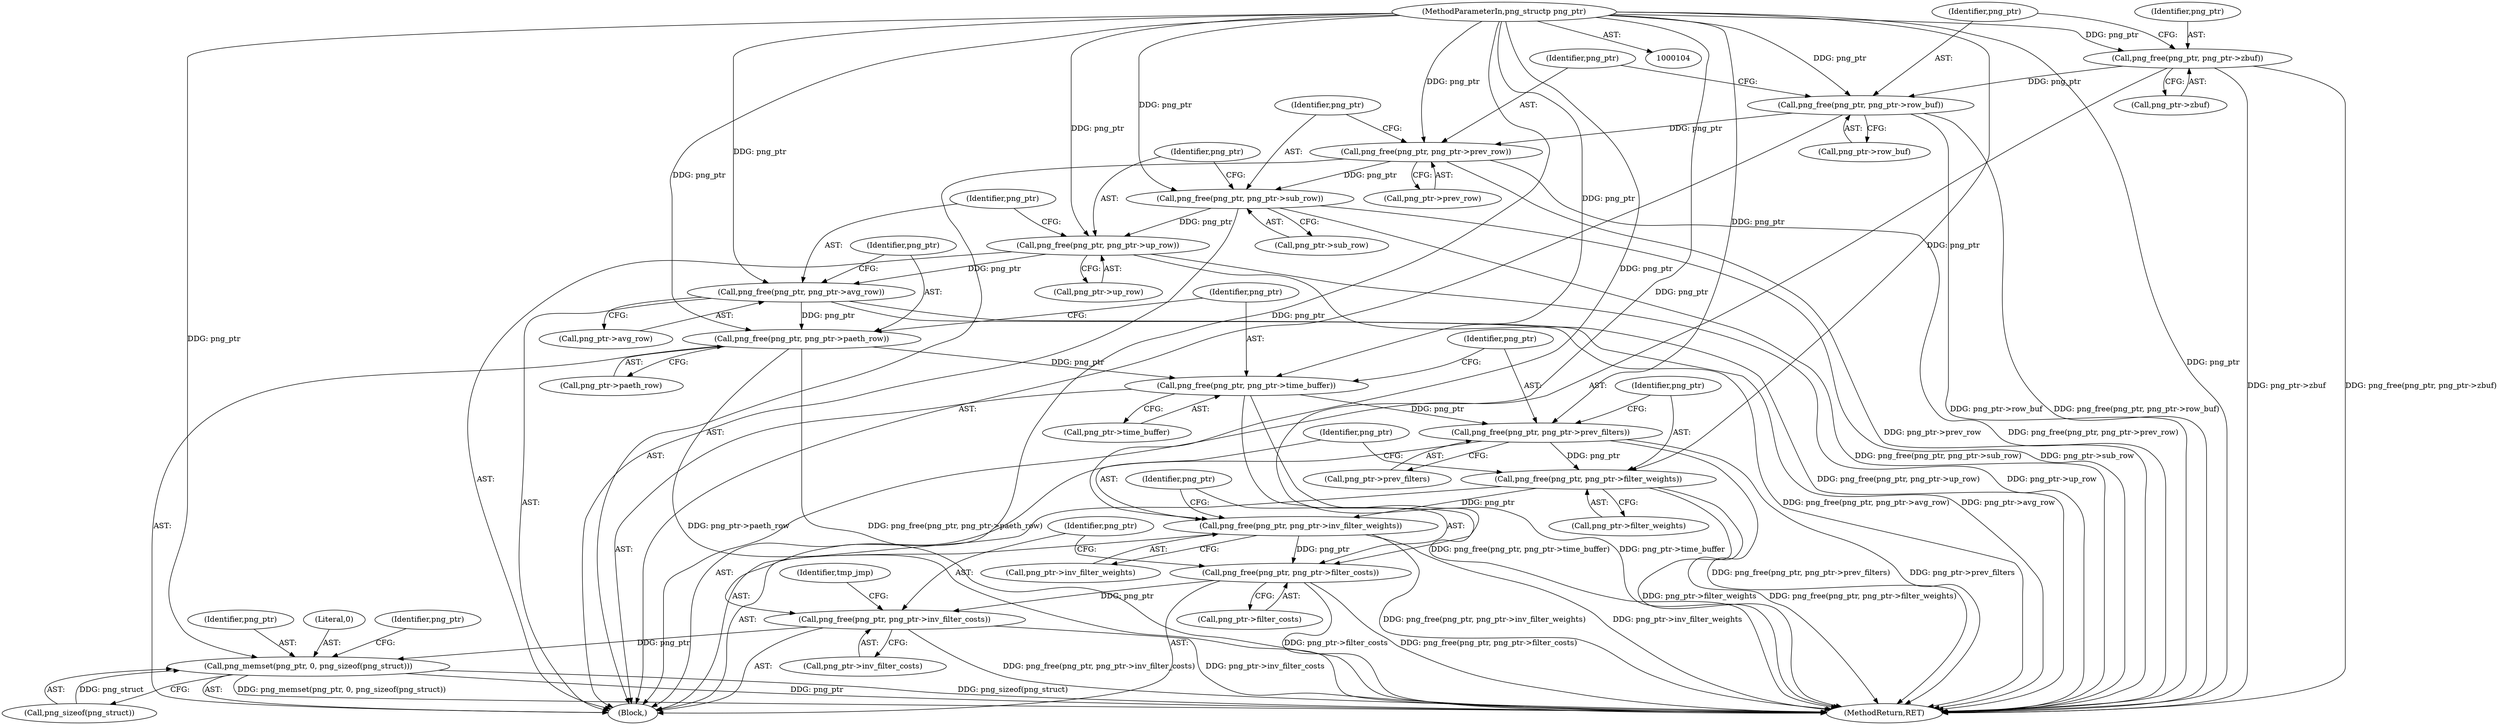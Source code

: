 digraph "1_Chrome_7f3d85b096f66870a15b37c2f40b219b2e292693_27@API" {
"1000135" [label="(Call,png_free(png_ptr, png_ptr->sub_row))"];
"1000130" [label="(Call,png_free(png_ptr, png_ptr->prev_row))"];
"1000125" [label="(Call,png_free(png_ptr, png_ptr->row_buf))"];
"1000120" [label="(Call,png_free(png_ptr, png_ptr->zbuf))"];
"1000105" [label="(MethodParameterIn,png_structp png_ptr)"];
"1000140" [label="(Call,png_free(png_ptr, png_ptr->up_row))"];
"1000145" [label="(Call,png_free(png_ptr, png_ptr->avg_row))"];
"1000150" [label="(Call,png_free(png_ptr, png_ptr->paeth_row))"];
"1000155" [label="(Call,png_free(png_ptr, png_ptr->time_buffer))"];
"1000160" [label="(Call,png_free(png_ptr, png_ptr->prev_filters))"];
"1000165" [label="(Call,png_free(png_ptr, png_ptr->filter_weights))"];
"1000170" [label="(Call,png_free(png_ptr, png_ptr->inv_filter_weights))"];
"1000175" [label="(Call,png_free(png_ptr, png_ptr->filter_costs))"];
"1000180" [label="(Call,png_free(png_ptr, png_ptr->inv_filter_costs))"];
"1000212" [label="(Call,png_memset(png_ptr, 0, png_sizeof(png_struct)))"];
"1000156" [label="(Identifier,png_ptr)"];
"1000177" [label="(Call,png_ptr->filter_costs)"];
"1000162" [label="(Call,png_ptr->prev_filters)"];
"1000215" [label="(Call,png_sizeof(png_struct))"];
"1000176" [label="(Identifier,png_ptr)"];
"1000151" [label="(Identifier,png_ptr)"];
"1000244" [label="(MethodReturn,RET)"];
"1000150" [label="(Call,png_free(png_ptr, png_ptr->paeth_row))"];
"1000146" [label="(Identifier,png_ptr)"];
"1000165" [label="(Call,png_free(png_ptr, png_ptr->filter_weights))"];
"1000141" [label="(Identifier,png_ptr)"];
"1000121" [label="(Identifier,png_ptr)"];
"1000166" [label="(Identifier,png_ptr)"];
"1000171" [label="(Identifier,png_ptr)"];
"1000213" [label="(Identifier,png_ptr)"];
"1000140" [label="(Call,png_free(png_ptr, png_ptr->up_row))"];
"1000137" [label="(Call,png_ptr->sub_row)"];
"1000135" [label="(Call,png_free(png_ptr, png_ptr->sub_row))"];
"1000127" [label="(Call,png_ptr->row_buf)"];
"1000212" [label="(Call,png_memset(png_ptr, 0, png_sizeof(png_struct)))"];
"1000120" [label="(Call,png_free(png_ptr, png_ptr->zbuf))"];
"1000131" [label="(Identifier,png_ptr)"];
"1000160" [label="(Call,png_free(png_ptr, png_ptr->prev_filters))"];
"1000172" [label="(Call,png_ptr->inv_filter_weights)"];
"1000157" [label="(Call,png_ptr->time_buffer)"];
"1000126" [label="(Identifier,png_ptr)"];
"1000161" [label="(Identifier,png_ptr)"];
"1000182" [label="(Call,png_ptr->inv_filter_costs)"];
"1000145" [label="(Call,png_free(png_ptr, png_ptr->avg_row))"];
"1000214" [label="(Literal,0)"];
"1000125" [label="(Call,png_free(png_ptr, png_ptr->row_buf))"];
"1000130" [label="(Call,png_free(png_ptr, png_ptr->prev_row))"];
"1000170" [label="(Call,png_free(png_ptr, png_ptr->inv_filter_weights))"];
"1000219" [label="(Identifier,png_ptr)"];
"1000180" [label="(Call,png_free(png_ptr, png_ptr->inv_filter_costs))"];
"1000181" [label="(Identifier,png_ptr)"];
"1000167" [label="(Call,png_ptr->filter_weights)"];
"1000175" [label="(Call,png_free(png_ptr, png_ptr->filter_costs))"];
"1000136" [label="(Identifier,png_ptr)"];
"1000152" [label="(Call,png_ptr->paeth_row)"];
"1000106" [label="(Block,)"];
"1000105" [label="(MethodParameterIn,png_structp png_ptr)"];
"1000155" [label="(Call,png_free(png_ptr, png_ptr->time_buffer))"];
"1000147" [label="(Call,png_ptr->avg_row)"];
"1000142" [label="(Call,png_ptr->up_row)"];
"1000186" [label="(Identifier,tmp_jmp)"];
"1000132" [label="(Call,png_ptr->prev_row)"];
"1000122" [label="(Call,png_ptr->zbuf)"];
"1000135" -> "1000106"  [label="AST: "];
"1000135" -> "1000137"  [label="CFG: "];
"1000136" -> "1000135"  [label="AST: "];
"1000137" -> "1000135"  [label="AST: "];
"1000141" -> "1000135"  [label="CFG: "];
"1000135" -> "1000244"  [label="DDG: png_free(png_ptr, png_ptr->sub_row)"];
"1000135" -> "1000244"  [label="DDG: png_ptr->sub_row"];
"1000130" -> "1000135"  [label="DDG: png_ptr"];
"1000105" -> "1000135"  [label="DDG: png_ptr"];
"1000135" -> "1000140"  [label="DDG: png_ptr"];
"1000130" -> "1000106"  [label="AST: "];
"1000130" -> "1000132"  [label="CFG: "];
"1000131" -> "1000130"  [label="AST: "];
"1000132" -> "1000130"  [label="AST: "];
"1000136" -> "1000130"  [label="CFG: "];
"1000130" -> "1000244"  [label="DDG: png_free(png_ptr, png_ptr->prev_row)"];
"1000130" -> "1000244"  [label="DDG: png_ptr->prev_row"];
"1000125" -> "1000130"  [label="DDG: png_ptr"];
"1000105" -> "1000130"  [label="DDG: png_ptr"];
"1000125" -> "1000106"  [label="AST: "];
"1000125" -> "1000127"  [label="CFG: "];
"1000126" -> "1000125"  [label="AST: "];
"1000127" -> "1000125"  [label="AST: "];
"1000131" -> "1000125"  [label="CFG: "];
"1000125" -> "1000244"  [label="DDG: png_free(png_ptr, png_ptr->row_buf)"];
"1000125" -> "1000244"  [label="DDG: png_ptr->row_buf"];
"1000120" -> "1000125"  [label="DDG: png_ptr"];
"1000105" -> "1000125"  [label="DDG: png_ptr"];
"1000120" -> "1000106"  [label="AST: "];
"1000120" -> "1000122"  [label="CFG: "];
"1000121" -> "1000120"  [label="AST: "];
"1000122" -> "1000120"  [label="AST: "];
"1000126" -> "1000120"  [label="CFG: "];
"1000120" -> "1000244"  [label="DDG: png_free(png_ptr, png_ptr->zbuf)"];
"1000120" -> "1000244"  [label="DDG: png_ptr->zbuf"];
"1000105" -> "1000120"  [label="DDG: png_ptr"];
"1000105" -> "1000104"  [label="AST: "];
"1000105" -> "1000244"  [label="DDG: png_ptr"];
"1000105" -> "1000140"  [label="DDG: png_ptr"];
"1000105" -> "1000145"  [label="DDG: png_ptr"];
"1000105" -> "1000150"  [label="DDG: png_ptr"];
"1000105" -> "1000155"  [label="DDG: png_ptr"];
"1000105" -> "1000160"  [label="DDG: png_ptr"];
"1000105" -> "1000165"  [label="DDG: png_ptr"];
"1000105" -> "1000170"  [label="DDG: png_ptr"];
"1000105" -> "1000175"  [label="DDG: png_ptr"];
"1000105" -> "1000180"  [label="DDG: png_ptr"];
"1000105" -> "1000212"  [label="DDG: png_ptr"];
"1000140" -> "1000106"  [label="AST: "];
"1000140" -> "1000142"  [label="CFG: "];
"1000141" -> "1000140"  [label="AST: "];
"1000142" -> "1000140"  [label="AST: "];
"1000146" -> "1000140"  [label="CFG: "];
"1000140" -> "1000244"  [label="DDG: png_ptr->up_row"];
"1000140" -> "1000244"  [label="DDG: png_free(png_ptr, png_ptr->up_row)"];
"1000140" -> "1000145"  [label="DDG: png_ptr"];
"1000145" -> "1000106"  [label="AST: "];
"1000145" -> "1000147"  [label="CFG: "];
"1000146" -> "1000145"  [label="AST: "];
"1000147" -> "1000145"  [label="AST: "];
"1000151" -> "1000145"  [label="CFG: "];
"1000145" -> "1000244"  [label="DDG: png_free(png_ptr, png_ptr->avg_row)"];
"1000145" -> "1000244"  [label="DDG: png_ptr->avg_row"];
"1000145" -> "1000150"  [label="DDG: png_ptr"];
"1000150" -> "1000106"  [label="AST: "];
"1000150" -> "1000152"  [label="CFG: "];
"1000151" -> "1000150"  [label="AST: "];
"1000152" -> "1000150"  [label="AST: "];
"1000156" -> "1000150"  [label="CFG: "];
"1000150" -> "1000244"  [label="DDG: png_ptr->paeth_row"];
"1000150" -> "1000244"  [label="DDG: png_free(png_ptr, png_ptr->paeth_row)"];
"1000150" -> "1000155"  [label="DDG: png_ptr"];
"1000155" -> "1000106"  [label="AST: "];
"1000155" -> "1000157"  [label="CFG: "];
"1000156" -> "1000155"  [label="AST: "];
"1000157" -> "1000155"  [label="AST: "];
"1000161" -> "1000155"  [label="CFG: "];
"1000155" -> "1000244"  [label="DDG: png_ptr->time_buffer"];
"1000155" -> "1000244"  [label="DDG: png_free(png_ptr, png_ptr->time_buffer)"];
"1000155" -> "1000160"  [label="DDG: png_ptr"];
"1000160" -> "1000106"  [label="AST: "];
"1000160" -> "1000162"  [label="CFG: "];
"1000161" -> "1000160"  [label="AST: "];
"1000162" -> "1000160"  [label="AST: "];
"1000166" -> "1000160"  [label="CFG: "];
"1000160" -> "1000244"  [label="DDG: png_free(png_ptr, png_ptr->prev_filters)"];
"1000160" -> "1000244"  [label="DDG: png_ptr->prev_filters"];
"1000160" -> "1000165"  [label="DDG: png_ptr"];
"1000165" -> "1000106"  [label="AST: "];
"1000165" -> "1000167"  [label="CFG: "];
"1000166" -> "1000165"  [label="AST: "];
"1000167" -> "1000165"  [label="AST: "];
"1000171" -> "1000165"  [label="CFG: "];
"1000165" -> "1000244"  [label="DDG: png_ptr->filter_weights"];
"1000165" -> "1000244"  [label="DDG: png_free(png_ptr, png_ptr->filter_weights)"];
"1000165" -> "1000170"  [label="DDG: png_ptr"];
"1000170" -> "1000106"  [label="AST: "];
"1000170" -> "1000172"  [label="CFG: "];
"1000171" -> "1000170"  [label="AST: "];
"1000172" -> "1000170"  [label="AST: "];
"1000176" -> "1000170"  [label="CFG: "];
"1000170" -> "1000244"  [label="DDG: png_ptr->inv_filter_weights"];
"1000170" -> "1000244"  [label="DDG: png_free(png_ptr, png_ptr->inv_filter_weights)"];
"1000170" -> "1000175"  [label="DDG: png_ptr"];
"1000175" -> "1000106"  [label="AST: "];
"1000175" -> "1000177"  [label="CFG: "];
"1000176" -> "1000175"  [label="AST: "];
"1000177" -> "1000175"  [label="AST: "];
"1000181" -> "1000175"  [label="CFG: "];
"1000175" -> "1000244"  [label="DDG: png_ptr->filter_costs"];
"1000175" -> "1000244"  [label="DDG: png_free(png_ptr, png_ptr->filter_costs)"];
"1000175" -> "1000180"  [label="DDG: png_ptr"];
"1000180" -> "1000106"  [label="AST: "];
"1000180" -> "1000182"  [label="CFG: "];
"1000181" -> "1000180"  [label="AST: "];
"1000182" -> "1000180"  [label="AST: "];
"1000186" -> "1000180"  [label="CFG: "];
"1000180" -> "1000244"  [label="DDG: png_ptr->inv_filter_costs"];
"1000180" -> "1000244"  [label="DDG: png_free(png_ptr, png_ptr->inv_filter_costs)"];
"1000180" -> "1000212"  [label="DDG: png_ptr"];
"1000212" -> "1000106"  [label="AST: "];
"1000212" -> "1000215"  [label="CFG: "];
"1000213" -> "1000212"  [label="AST: "];
"1000214" -> "1000212"  [label="AST: "];
"1000215" -> "1000212"  [label="AST: "];
"1000219" -> "1000212"  [label="CFG: "];
"1000212" -> "1000244"  [label="DDG: png_memset(png_ptr, 0, png_sizeof(png_struct))"];
"1000212" -> "1000244"  [label="DDG: png_ptr"];
"1000212" -> "1000244"  [label="DDG: png_sizeof(png_struct)"];
"1000215" -> "1000212"  [label="DDG: png_struct"];
}
